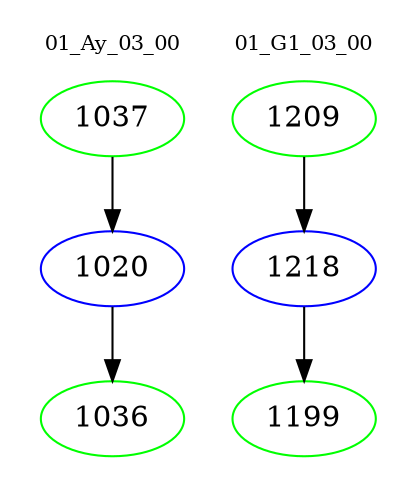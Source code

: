 digraph{
subgraph cluster_0 {
color = white
label = "01_Ay_03_00";
fontsize=10;
T0_1037 [label="1037", color="green"]
T0_1037 -> T0_1020 [color="black"]
T0_1020 [label="1020", color="blue"]
T0_1020 -> T0_1036 [color="black"]
T0_1036 [label="1036", color="green"]
}
subgraph cluster_1 {
color = white
label = "01_G1_03_00";
fontsize=10;
T1_1209 [label="1209", color="green"]
T1_1209 -> T1_1218 [color="black"]
T1_1218 [label="1218", color="blue"]
T1_1218 -> T1_1199 [color="black"]
T1_1199 [label="1199", color="green"]
}
}
